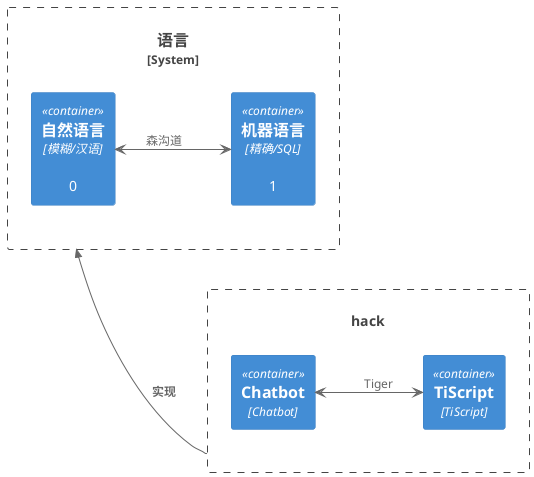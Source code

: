 @startuml
!include <C4/C4_Container>
!include <C4/C4_Context>
LAYOUT_LEFT_RIGHT()
System_Boundary(lang,"语言"){

    Container(nature,"自然语言","模糊/汉语","0"){
       
    }
    
    Container(code,"机器语言","精确/SQL","1"){
        
    }
    nature <--> code: 森沟道
}
Rel_U(hack,lang,"实现")



System_Boundary(hack,"∞ TiDB  Hackathon 2021"){
    Container(chat,"Chatbot","Chatbot"){
       
    }
    Container(tiscript,"TiScript","TiScript"){
       
    }
    chat <--> tiscript: Tiger

}

@enduml
